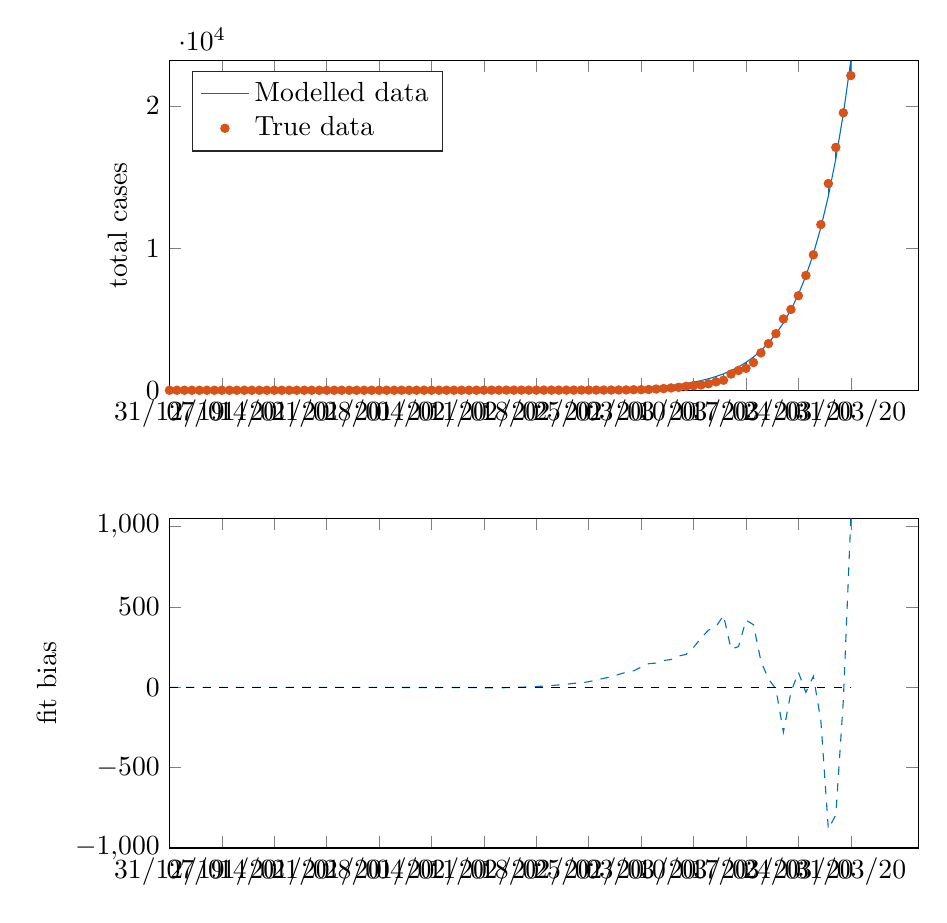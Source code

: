 % This file was created by matlab2tikz.
% Minimal pgfplots version: 1.3
%
\definecolor{mycolor1}{rgb}{0.0,0.447,0.741}%
\definecolor{mycolor2}{rgb}{0.85,0.325,0.098}%
%
\begin{tikzpicture}

\begin{axis}[%
width=9.509cm,
height=4.186cm,
at={(0cm,0cm)},
scale only axis,
xmin=0,
xmax=100,
xtick={0,7,14,21,28,35,42,49,56,63,70,77,84,91},
xticklabels={{31/12/19},{07/01/20},{14/01/20},{21/01/20},{28/01/20},{04/02/20},{11/02/20},{18/02/20},{25/02/20},{03/03/20},{10/03/20},{17/03/20},{24/03/20},{31/03/20}},
ymin=-1000,
ymax=1051,
ylabel={fit bias},
legend style={legend cell align=left,align=left,draw=white!15!black}
]
\addplot [color=mycolor1,dashed,forget plot]
  table[row sep=crcr]{%
0	0\\
1	0\\
2	0\\
3	0\\
4	0\\
5	0\\
6	0\\
7	0\\
8	0\\
9	0\\
10	0\\
11	0\\
12	0\\
13	0\\
14	0\\
15	0\\
16	0\\
17	0\\
18	0\\
19	0\\
20	0\\
21	0\\
22	0\\
23	0\\
24	0\\
25	0\\
26	0\\
27	0\\
28	0\\
29	0\\
30	0\\
31	-1\\
32	-1\\
33	-1\\
34	-1\\
35	-1\\
36	-1\\
37	0\\
38	-1\\
39	-1\\
40	-1\\
41	-1\\
42	-4\\
43	-3\\
44	-3\\
45	-2\\
46	-1\\
47	1\\
48	3\\
49	5\\
50	8\\
51	11\\
52	15\\
53	19\\
54	25\\
55	27\\
56	35\\
57	45\\
58	56\\
59	66\\
60	80\\
61	94\\
62	103\\
63	126\\
64	147\\
65	151\\
66	167\\
67	173\\
68	195\\
69	205\\
70	249\\
71	307\\
72	356\\
73	378\\
74	448\\
75	238\\
76	253\\
77	418\\
78	390\\
79	161\\
80	53\\
81	-11\\
82	-279\\
83	-30\\
84	94\\
85	-31\\
86	69\\
87	-208\\
88	-883\\
89	-793\\
90	-81\\
91	1051\\
};
\addplot [color=black,dashed,forget plot]
  table[row sep=crcr]{%
0	0\\
91	0\\
};
\end{axis}

\begin{axis}[%
width=9.509cm,
height=4.186cm,
at={(0cm,5.814cm)},
scale only axis,
xmin=0,
xmax=100,
xtick={0,7,14,21,28,35,42,49,56,63,70,77,84,91},
xticklabels={{31/12/19},{07/01/20},{14/01/20},{21/01/20},{28/01/20},{04/02/20},{11/02/20},{18/02/20},{25/02/20},{03/03/20},{10/03/20},{17/03/20},{24/03/20},{31/03/20}},
ymin=0,
ymax=23192,
ylabel={total cases},
legend style={at={(0.03,0.97)},anchor=north west,legend cell align=left,align=left,draw=white!15!black}
]
\addplot [color=mycolor1,solid]
  table[row sep=crcr]{%
0	0\\
1	0\\
2	0\\
3	0\\
4	0\\
5	0\\
6	0\\
7	0\\
8	0\\
9	0\\
10	0\\
11	0\\
12	0\\
13	0\\
14	0\\
15	0\\
16	0\\
17	0\\
18	0\\
19	0\\
20	0\\
21	0\\
22	0\\
23	0\\
24	0\\
25	0\\
26	0\\
27	0\\
28	0\\
29	0\\
30	0\\
31	1\\
32	1\\
33	1\\
34	1\\
35	1\\
36	1\\
37	2\\
38	2\\
39	2\\
40	3\\
41	3\\
42	4\\
43	5\\
44	6\\
45	7\\
46	8\\
47	10\\
48	12\\
49	14\\
50	17\\
51	20\\
52	24\\
53	28\\
54	34\\
55	40\\
56	48\\
57	58\\
58	69\\
59	82\\
60	98\\
61	117\\
62	139\\
63	166\\
64	198\\
65	236\\
66	282\\
67	336\\
68	401\\
69	478\\
70	570\\
71	680\\
72	812\\
73	968\\
74	1155\\
75	1378\\
76	1644\\
77	1961\\
78	2340\\
79	2791\\
80	3330\\
81	3972\\
82	4739\\
83	5653\\
84	6744\\
85	8046\\
86	9598\\
87	11450\\
88	13660\\
89	16296\\
90	19441\\
91	23192\\
};
\addlegendentry{Modelled data};

\addplot[only marks,mark=*,mark options={},mark size=1.5pt,color=mycolor2] plot table[row sep=crcr,]{%
0	0\\
1	0\\
2	0\\
3	0\\
4	0\\
5	0\\
6	0\\
7	0\\
8	0\\
9	0\\
10	0\\
11	0\\
12	0\\
13	0\\
14	0\\
15	0\\
16	0\\
17	0\\
18	0\\
19	0\\
20	0\\
21	0\\
22	0\\
23	0\\
24	0\\
25	0\\
26	0\\
27	0\\
28	0\\
29	0\\
30	0\\
31	2\\
32	2\\
33	2\\
34	2\\
35	2\\
36	2\\
37	2\\
38	3\\
39	3\\
40	4\\
41	4\\
42	8\\
43	8\\
44	9\\
45	9\\
46	9\\
47	9\\
48	9\\
49	9\\
50	9\\
51	9\\
52	9\\
53	9\\
54	9\\
55	13\\
56	13\\
57	13\\
58	13\\
59	16\\
60	18\\
61	23\\
62	36\\
63	40\\
64	51\\
65	85\\
66	115\\
67	163\\
68	206\\
69	273\\
70	321\\
71	373\\
72	456\\
73	590\\
74	707\\
75	1140\\
76	1391\\
77	1543\\
78	1950\\
79	2630\\
80	3277\\
81	3983\\
82	5018\\
83	5683\\
84	6650\\
85	8077\\
86	9529\\
87	11658\\
88	14543\\
89	17089\\
90	19522\\
91	22141\\
};
\addlegendentry{True data};

\addplot [color=mycolor1,solid,forget plot]
  table[row sep=crcr]{%
0	0\\
0	0\\
};
\addplot [color=mycolor1,solid,forget plot]
  table[row sep=crcr]{%
1	0\\
1	0\\
};
\addplot [color=mycolor1,solid,forget plot]
  table[row sep=crcr]{%
2	0\\
2	0\\
};
\addplot [color=mycolor1,solid,forget plot]
  table[row sep=crcr]{%
3	0\\
3	0\\
};
\addplot [color=mycolor1,solid,forget plot]
  table[row sep=crcr]{%
4	0\\
4	0\\
};
\addplot [color=mycolor1,solid,forget plot]
  table[row sep=crcr]{%
5	0\\
5	0\\
};
\addplot [color=mycolor1,solid,forget plot]
  table[row sep=crcr]{%
6	0\\
6	0\\
};
\addplot [color=mycolor1,solid,forget plot]
  table[row sep=crcr]{%
7	0\\
7	0\\
};
\addplot [color=mycolor1,solid,forget plot]
  table[row sep=crcr]{%
8	0\\
8	0\\
};
\addplot [color=mycolor1,solid,forget plot]
  table[row sep=crcr]{%
9	0\\
9	0\\
};
\addplot [color=mycolor1,solid,forget plot]
  table[row sep=crcr]{%
10	0\\
10	0\\
};
\addplot [color=mycolor1,solid,forget plot]
  table[row sep=crcr]{%
11	0\\
11	0\\
};
\addplot [color=mycolor1,solid,forget plot]
  table[row sep=crcr]{%
12	0\\
12	0\\
};
\addplot [color=mycolor1,solid,forget plot]
  table[row sep=crcr]{%
13	0\\
13	0\\
};
\addplot [color=mycolor1,solid,forget plot]
  table[row sep=crcr]{%
14	0\\
14	0\\
};
\addplot [color=mycolor1,solid,forget plot]
  table[row sep=crcr]{%
15	0\\
15	0\\
};
\addplot [color=mycolor1,solid,forget plot]
  table[row sep=crcr]{%
16	0\\
16	0\\
};
\addplot [color=mycolor1,solid,forget plot]
  table[row sep=crcr]{%
17	0\\
17	0\\
};
\addplot [color=mycolor1,solid,forget plot]
  table[row sep=crcr]{%
18	0\\
18	0\\
};
\addplot [color=mycolor1,solid,forget plot]
  table[row sep=crcr]{%
19	0\\
19	0\\
};
\addplot [color=mycolor1,solid,forget plot]
  table[row sep=crcr]{%
20	0\\
20	0\\
};
\addplot [color=mycolor1,solid,forget plot]
  table[row sep=crcr]{%
21	0\\
21	0\\
};
\addplot [color=mycolor1,solid,forget plot]
  table[row sep=crcr]{%
22	0\\
22	0\\
};
\addplot [color=mycolor1,solid,forget plot]
  table[row sep=crcr]{%
23	0\\
23	0\\
};
\addplot [color=mycolor1,solid,forget plot]
  table[row sep=crcr]{%
24	0\\
24	0\\
};
\addplot [color=mycolor1,solid,forget plot]
  table[row sep=crcr]{%
25	0\\
25	0\\
};
\addplot [color=mycolor1,solid,forget plot]
  table[row sep=crcr]{%
26	0\\
26	0\\
};
\addplot [color=mycolor1,solid,forget plot]
  table[row sep=crcr]{%
27	0\\
27	0\\
};
\addplot [color=mycolor1,solid,forget plot]
  table[row sep=crcr]{%
28	0\\
28	0\\
};
\addplot [color=mycolor1,solid,forget plot]
  table[row sep=crcr]{%
29	0\\
29	0\\
};
\addplot [color=mycolor1,solid,forget plot]
  table[row sep=crcr]{%
30	0\\
30	0\\
};
\addplot [color=mycolor1,solid,forget plot]
  table[row sep=crcr]{%
31	2\\
31	1\\
};
\addplot [color=mycolor1,solid,forget plot]
  table[row sep=crcr]{%
32	2\\
32	1\\
};
\addplot [color=mycolor1,solid,forget plot]
  table[row sep=crcr]{%
33	2\\
33	1\\
};
\addplot [color=mycolor1,solid,forget plot]
  table[row sep=crcr]{%
34	2\\
34	1\\
};
\addplot [color=mycolor1,solid,forget plot]
  table[row sep=crcr]{%
35	2\\
35	1\\
};
\addplot [color=mycolor1,solid,forget plot]
  table[row sep=crcr]{%
36	2\\
36	1\\
};
\addplot [color=mycolor1,solid,forget plot]
  table[row sep=crcr]{%
37	2\\
37	2\\
};
\addplot [color=mycolor1,solid,forget plot]
  table[row sep=crcr]{%
38	3\\
38	2\\
};
\addplot [color=mycolor1,solid,forget plot]
  table[row sep=crcr]{%
39	3\\
39	2\\
};
\addplot [color=mycolor1,solid,forget plot]
  table[row sep=crcr]{%
40	4\\
40	3\\
};
\addplot [color=mycolor1,solid,forget plot]
  table[row sep=crcr]{%
41	4\\
41	3\\
};
\addplot [color=mycolor1,solid,forget plot]
  table[row sep=crcr]{%
42	8\\
42	4\\
};
\addplot [color=mycolor1,solid,forget plot]
  table[row sep=crcr]{%
43	8\\
43	5\\
};
\addplot [color=mycolor1,solid,forget plot]
  table[row sep=crcr]{%
44	9\\
44	6\\
};
\addplot [color=mycolor1,solid,forget plot]
  table[row sep=crcr]{%
45	9\\
45	7\\
};
\addplot [color=mycolor1,solid,forget plot]
  table[row sep=crcr]{%
46	9\\
46	8\\
};
\addplot [color=mycolor1,solid,forget plot]
  table[row sep=crcr]{%
47	9\\
47	10\\
};
\addplot [color=mycolor1,solid,forget plot]
  table[row sep=crcr]{%
48	9\\
48	12\\
};
\addplot [color=mycolor1,solid,forget plot]
  table[row sep=crcr]{%
49	9\\
49	14\\
};
\addplot [color=mycolor1,solid,forget plot]
  table[row sep=crcr]{%
50	9\\
50	17\\
};
\addplot [color=mycolor1,solid,forget plot]
  table[row sep=crcr]{%
51	9\\
51	20\\
};
\addplot [color=mycolor1,solid,forget plot]
  table[row sep=crcr]{%
52	9\\
52	24\\
};
\addplot [color=mycolor1,solid,forget plot]
  table[row sep=crcr]{%
53	9\\
53	28\\
};
\addplot [color=mycolor1,solid,forget plot]
  table[row sep=crcr]{%
54	9\\
54	34\\
};
\addplot [color=mycolor1,solid,forget plot]
  table[row sep=crcr]{%
55	13\\
55	40\\
};
\addplot [color=mycolor1,solid,forget plot]
  table[row sep=crcr]{%
56	13\\
56	48\\
};
\addplot [color=mycolor1,solid,forget plot]
  table[row sep=crcr]{%
57	13\\
57	58\\
};
\addplot [color=mycolor1,solid,forget plot]
  table[row sep=crcr]{%
58	13\\
58	69\\
};
\addplot [color=mycolor1,solid,forget plot]
  table[row sep=crcr]{%
59	16\\
59	82\\
};
\addplot [color=mycolor1,solid,forget plot]
  table[row sep=crcr]{%
60	18\\
60	98\\
};
\addplot [color=mycolor1,solid,forget plot]
  table[row sep=crcr]{%
61	23\\
61	117\\
};
\addplot [color=mycolor1,solid,forget plot]
  table[row sep=crcr]{%
62	36\\
62	139\\
};
\addplot [color=mycolor1,solid,forget plot]
  table[row sep=crcr]{%
63	40\\
63	166\\
};
\addplot [color=mycolor1,solid,forget plot]
  table[row sep=crcr]{%
64	51\\
64	198\\
};
\addplot [color=mycolor1,solid,forget plot]
  table[row sep=crcr]{%
65	85\\
65	236\\
};
\addplot [color=mycolor1,solid,forget plot]
  table[row sep=crcr]{%
66	115\\
66	282\\
};
\addplot [color=mycolor1,solid,forget plot]
  table[row sep=crcr]{%
67	163\\
67	336\\
};
\addplot [color=mycolor1,solid,forget plot]
  table[row sep=crcr]{%
68	206\\
68	401\\
};
\addplot [color=mycolor1,solid,forget plot]
  table[row sep=crcr]{%
69	273\\
69	478\\
};
\addplot [color=mycolor1,solid,forget plot]
  table[row sep=crcr]{%
70	321\\
70	570\\
};
\addplot [color=mycolor1,solid,forget plot]
  table[row sep=crcr]{%
71	373\\
71	680\\
};
\addplot [color=mycolor1,solid,forget plot]
  table[row sep=crcr]{%
72	456\\
72	812\\
};
\addplot [color=mycolor1,solid,forget plot]
  table[row sep=crcr]{%
73	590\\
73	968\\
};
\addplot [color=mycolor1,solid,forget plot]
  table[row sep=crcr]{%
74	707\\
74	1155\\
};
\addplot [color=mycolor1,solid,forget plot]
  table[row sep=crcr]{%
75	1140\\
75	1378\\
};
\addplot [color=mycolor1,solid,forget plot]
  table[row sep=crcr]{%
76	1391\\
76	1644\\
};
\addplot [color=mycolor1,solid,forget plot]
  table[row sep=crcr]{%
77	1543\\
77	1961\\
};
\addplot [color=mycolor1,solid,forget plot]
  table[row sep=crcr]{%
78	1950\\
78	2340\\
};
\addplot [color=mycolor1,solid,forget plot]
  table[row sep=crcr]{%
79	2630\\
79	2791\\
};
\addplot [color=mycolor1,solid,forget plot]
  table[row sep=crcr]{%
80	3277\\
80	3330\\
};
\addplot [color=mycolor1,solid,forget plot]
  table[row sep=crcr]{%
81	3983\\
81	3972\\
};
\addplot [color=mycolor1,solid,forget plot]
  table[row sep=crcr]{%
82	5018\\
82	4739\\
};
\addplot [color=mycolor1,solid,forget plot]
  table[row sep=crcr]{%
83	5683\\
83	5653\\
};
\addplot [color=mycolor1,solid,forget plot]
  table[row sep=crcr]{%
84	6650\\
84	6744\\
};
\addplot [color=mycolor1,solid,forget plot]
  table[row sep=crcr]{%
85	8077\\
85	8046\\
};
\addplot [color=mycolor1,solid,forget plot]
  table[row sep=crcr]{%
86	9529\\
86	9598\\
};
\addplot [color=mycolor1,solid,forget plot]
  table[row sep=crcr]{%
87	11658\\
87	11450\\
};
\addplot [color=mycolor1,solid,forget plot]
  table[row sep=crcr]{%
88	14543\\
88	13660\\
};
\addplot [color=mycolor1,solid,forget plot]
  table[row sep=crcr]{%
89	17089\\
89	16296\\
};
\addplot [color=mycolor1,solid,forget plot]
  table[row sep=crcr]{%
90	19522\\
90	19441\\
};
\addplot [color=mycolor1,solid,forget plot]
  table[row sep=crcr]{%
91	22141\\
91	23192\\
};
\end{axis}
\end{tikzpicture}%